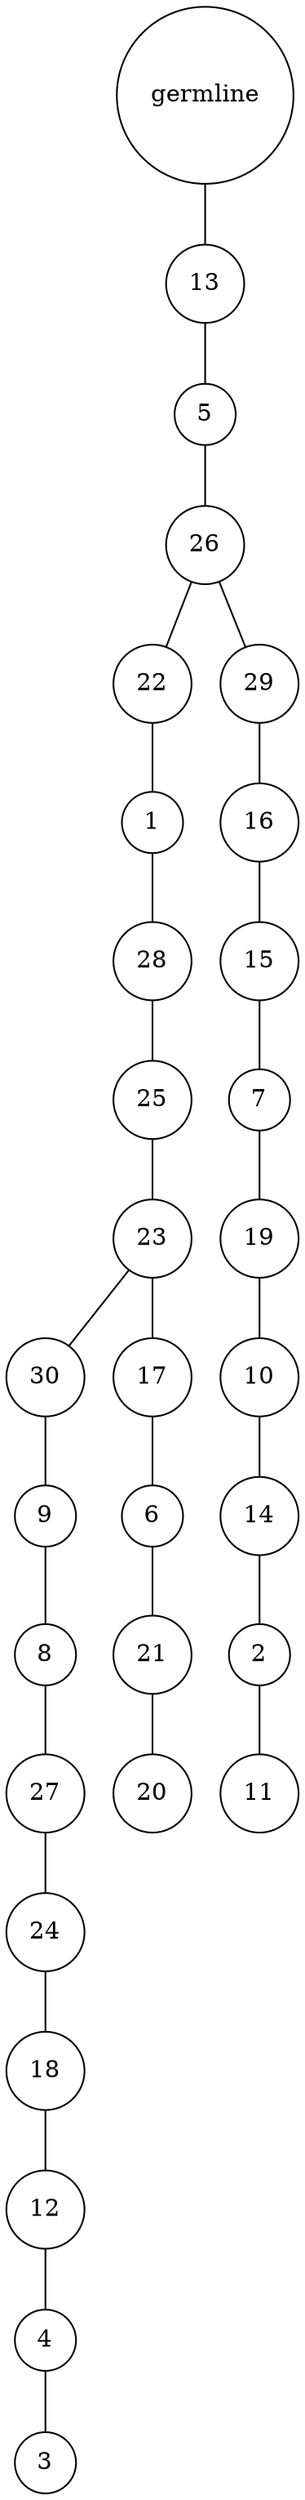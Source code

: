 graph {
	rankdir=UD;
	splines=line;
	node [shape=circle]
	"0x7f6f44bc64c0" [label="germline"];
	"0x7f6f44bc64f0" [label="13"];
	"0x7f6f44bc64c0" -- "0x7f6f44bc64f0" ;
	"0x7f6f44bc6520" [label="5"];
	"0x7f6f44bc64f0" -- "0x7f6f44bc6520" ;
	"0x7f6f44bc6550" [label="26"];
	"0x7f6f44bc6520" -- "0x7f6f44bc6550" ;
	"0x7f6f44bc6580" [label="22"];
	"0x7f6f44bc6550" -- "0x7f6f44bc6580" ;
	"0x7f6f44bc65b0" [label="1"];
	"0x7f6f44bc6580" -- "0x7f6f44bc65b0" ;
	"0x7f6f44bc65e0" [label="28"];
	"0x7f6f44bc65b0" -- "0x7f6f44bc65e0" ;
	"0x7f6f44bc6610" [label="25"];
	"0x7f6f44bc65e0" -- "0x7f6f44bc6610" ;
	"0x7f6f44bc6640" [label="23"];
	"0x7f6f44bc6610" -- "0x7f6f44bc6640" ;
	"0x7f6f44bc6670" [label="30"];
	"0x7f6f44bc6640" -- "0x7f6f44bc6670" ;
	"0x7f6f44bc66a0" [label="9"];
	"0x7f6f44bc6670" -- "0x7f6f44bc66a0" ;
	"0x7f6f44bc66d0" [label="8"];
	"0x7f6f44bc66a0" -- "0x7f6f44bc66d0" ;
	"0x7f6f44bc6700" [label="27"];
	"0x7f6f44bc66d0" -- "0x7f6f44bc6700" ;
	"0x7f6f44bc6730" [label="24"];
	"0x7f6f44bc6700" -- "0x7f6f44bc6730" ;
	"0x7f6f44bc6760" [label="18"];
	"0x7f6f44bc6730" -- "0x7f6f44bc6760" ;
	"0x7f6f44bc6790" [label="12"];
	"0x7f6f44bc6760" -- "0x7f6f44bc6790" ;
	"0x7f6f44bc67c0" [label="4"];
	"0x7f6f44bc6790" -- "0x7f6f44bc67c0" ;
	"0x7f6f44bc67f0" [label="3"];
	"0x7f6f44bc67c0" -- "0x7f6f44bc67f0" ;
	"0x7f6f44bc6820" [label="17"];
	"0x7f6f44bc6640" -- "0x7f6f44bc6820" ;
	"0x7f6f44bc6850" [label="6"];
	"0x7f6f44bc6820" -- "0x7f6f44bc6850" ;
	"0x7f6f44bc6880" [label="21"];
	"0x7f6f44bc6850" -- "0x7f6f44bc6880" ;
	"0x7f6f44bc68b0" [label="20"];
	"0x7f6f44bc6880" -- "0x7f6f44bc68b0" ;
	"0x7f6f44bc68e0" [label="29"];
	"0x7f6f44bc6550" -- "0x7f6f44bc68e0" ;
	"0x7f6f44bc6910" [label="16"];
	"0x7f6f44bc68e0" -- "0x7f6f44bc6910" ;
	"0x7f6f44bc6940" [label="15"];
	"0x7f6f44bc6910" -- "0x7f6f44bc6940" ;
	"0x7f6f44bc6970" [label="7"];
	"0x7f6f44bc6940" -- "0x7f6f44bc6970" ;
	"0x7f6f44bc69a0" [label="19"];
	"0x7f6f44bc6970" -- "0x7f6f44bc69a0" ;
	"0x7f6f44bc69d0" [label="10"];
	"0x7f6f44bc69a0" -- "0x7f6f44bc69d0" ;
	"0x7f6f44bc6a00" [label="14"];
	"0x7f6f44bc69d0" -- "0x7f6f44bc6a00" ;
	"0x7f6f44bc6a30" [label="2"];
	"0x7f6f44bc6a00" -- "0x7f6f44bc6a30" ;
	"0x7f6f44bc6a60" [label="11"];
	"0x7f6f44bc6a30" -- "0x7f6f44bc6a60" ;
}
